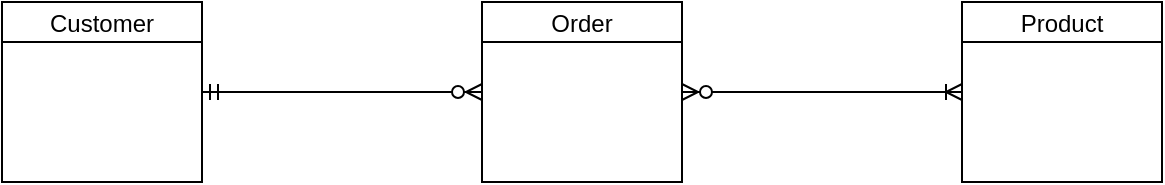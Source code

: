 <mxfile version="10.6.6" type="github"><diagram id="Jb8Aa0eDU6_dz6jblZv0" name="Page-1"><mxGraphModel dx="678" dy="380" grid="1" gridSize="10" guides="1" tooltips="1" connect="1" arrows="1" fold="1" page="1" pageScale="1" pageWidth="827" pageHeight="1169" math="0" shadow="0"><root><mxCell id="0"/><mxCell id="1" parent="0"/><mxCell id="aHAAxWWIBN9m9v9XSV6--1" value="Customer" style="swimlane;fontStyle=0;childLayout=stackLayout;horizontal=1;startSize=20;fillColor=#ffffff;horizontalStack=0;resizeParent=1;resizeParentMax=0;resizeLast=0;collapsible=0;marginBottom=0;swimlaneFillColor=#ffffff;" vertex="1" parent="1"><mxGeometry x="40" y="80" width="100" height="90" as="geometry"/></mxCell><mxCell id="aHAAxWWIBN9m9v9XSV6--3" value="Order" style="swimlane;fontStyle=0;childLayout=stackLayout;horizontal=1;startSize=20;fillColor=#ffffff;horizontalStack=0;resizeParent=1;resizeParentMax=0;resizeLast=0;collapsible=0;marginBottom=0;swimlaneFillColor=#ffffff;" vertex="1" parent="1"><mxGeometry x="280" y="80" width="100" height="90" as="geometry"/></mxCell><mxCell id="aHAAxWWIBN9m9v9XSV6--4" value="Product" style="swimlane;fontStyle=0;childLayout=stackLayout;horizontal=1;startSize=20;fillColor=#ffffff;horizontalStack=0;resizeParent=1;resizeParentMax=0;resizeLast=0;collapsible=0;marginBottom=0;swimlaneFillColor=#ffffff;" vertex="1" parent="1"><mxGeometry x="520" y="80" width="100" height="90" as="geometry"/></mxCell><mxCell id="aHAAxWWIBN9m9v9XSV6--5" value="" style="edgeStyle=entityRelationEdgeStyle;fontSize=12;html=1;endArrow=ERoneToMany;startArrow=ERzeroToMany;entryX=0;entryY=0.5;entryDx=0;entryDy=0;" edge="1" parent="1" source="aHAAxWWIBN9m9v9XSV6--3" target="aHAAxWWIBN9m9v9XSV6--4"><mxGeometry width="100" height="100" relative="1" as="geometry"><mxPoint x="381" y="90" as="sourcePoint"/><mxPoint x="500" y="130" as="targetPoint"/></mxGeometry></mxCell><mxCell id="aHAAxWWIBN9m9v9XSV6--6" value="" style="edgeStyle=entityRelationEdgeStyle;fontSize=12;html=1;endArrow=ERzeroToMany;startArrow=ERmandOne;exitX=1;exitY=0.5;exitDx=0;exitDy=0;entryX=0;entryY=0.5;entryDx=0;entryDy=0;" edge="1" parent="1" source="aHAAxWWIBN9m9v9XSV6--1" target="aHAAxWWIBN9m9v9XSV6--3"><mxGeometry width="100" height="100" relative="1" as="geometry"><mxPoint x="140" y="130" as="sourcePoint"/><mxPoint x="250" y="80" as="targetPoint"/></mxGeometry></mxCell></root></mxGraphModel></diagram></mxfile>